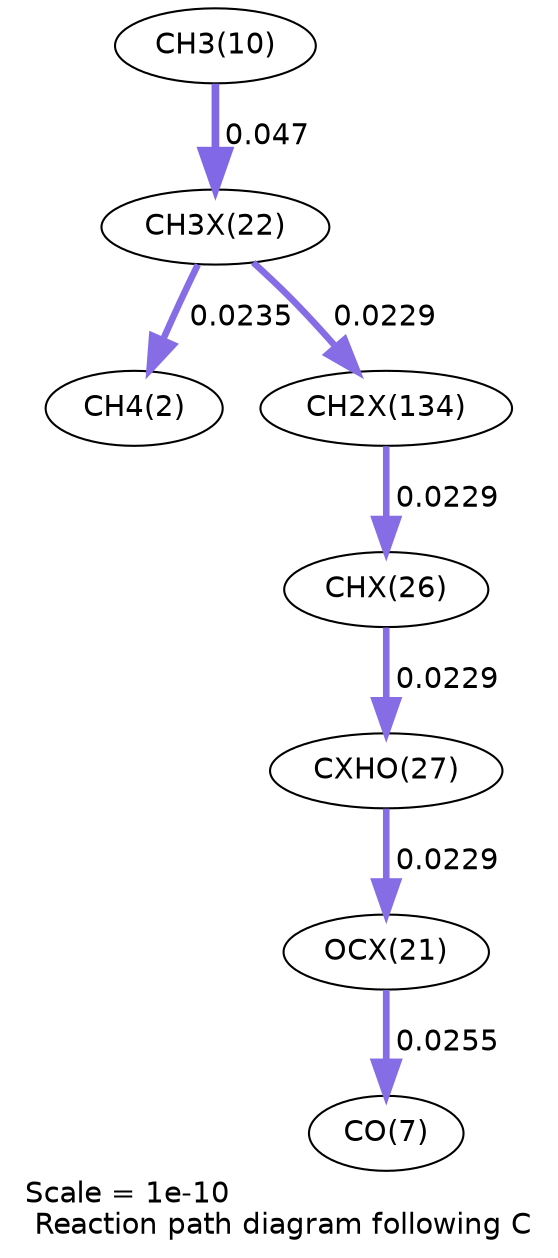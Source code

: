 digraph reaction_paths {
center=1;
s28 -> s4[fontname="Helvetica", penwidth=3.17, arrowsize=1.58, color="0.7, 0.523, 0.9"
, label=" 0.0235"];
s12 -> s28[fontname="Helvetica", penwidth=3.69, arrowsize=1.85, color="0.7, 0.547, 0.9"
, label=" 0.047"];
s28 -> s39[fontname="Helvetica", penwidth=3.15, arrowsize=1.57, color="0.7, 0.523, 0.9"
, label=" 0.0229"];
s39 -> s30[fontname="Helvetica", penwidth=3.15, arrowsize=1.57, color="0.7, 0.523, 0.9"
, label=" 0.0229"];
s30 -> s31[fontname="Helvetica", penwidth=3.15, arrowsize=1.57, color="0.7, 0.523, 0.9"
, label=" 0.0229"];
s31 -> s27[fontname="Helvetica", penwidth=3.15, arrowsize=1.57, color="0.7, 0.523, 0.9"
, label=" 0.0229"];
s27 -> s9[fontname="Helvetica", penwidth=3.23, arrowsize=1.61, color="0.7, 0.525, 0.9"
, label=" 0.0255"];
s4 [ fontname="Helvetica", label="CH4(2)"];
s9 [ fontname="Helvetica", label="CO(7)"];
s12 [ fontname="Helvetica", label="CH3(10)"];
s27 [ fontname="Helvetica", label="OCX(21)"];
s28 [ fontname="Helvetica", label="CH3X(22)"];
s30 [ fontname="Helvetica", label="CHX(26)"];
s31 [ fontname="Helvetica", label="CXHO(27)"];
s39 [ fontname="Helvetica", label="CH2X(134)"];
 label = "Scale = 1e-10\l Reaction path diagram following C";
 fontname = "Helvetica";
}
